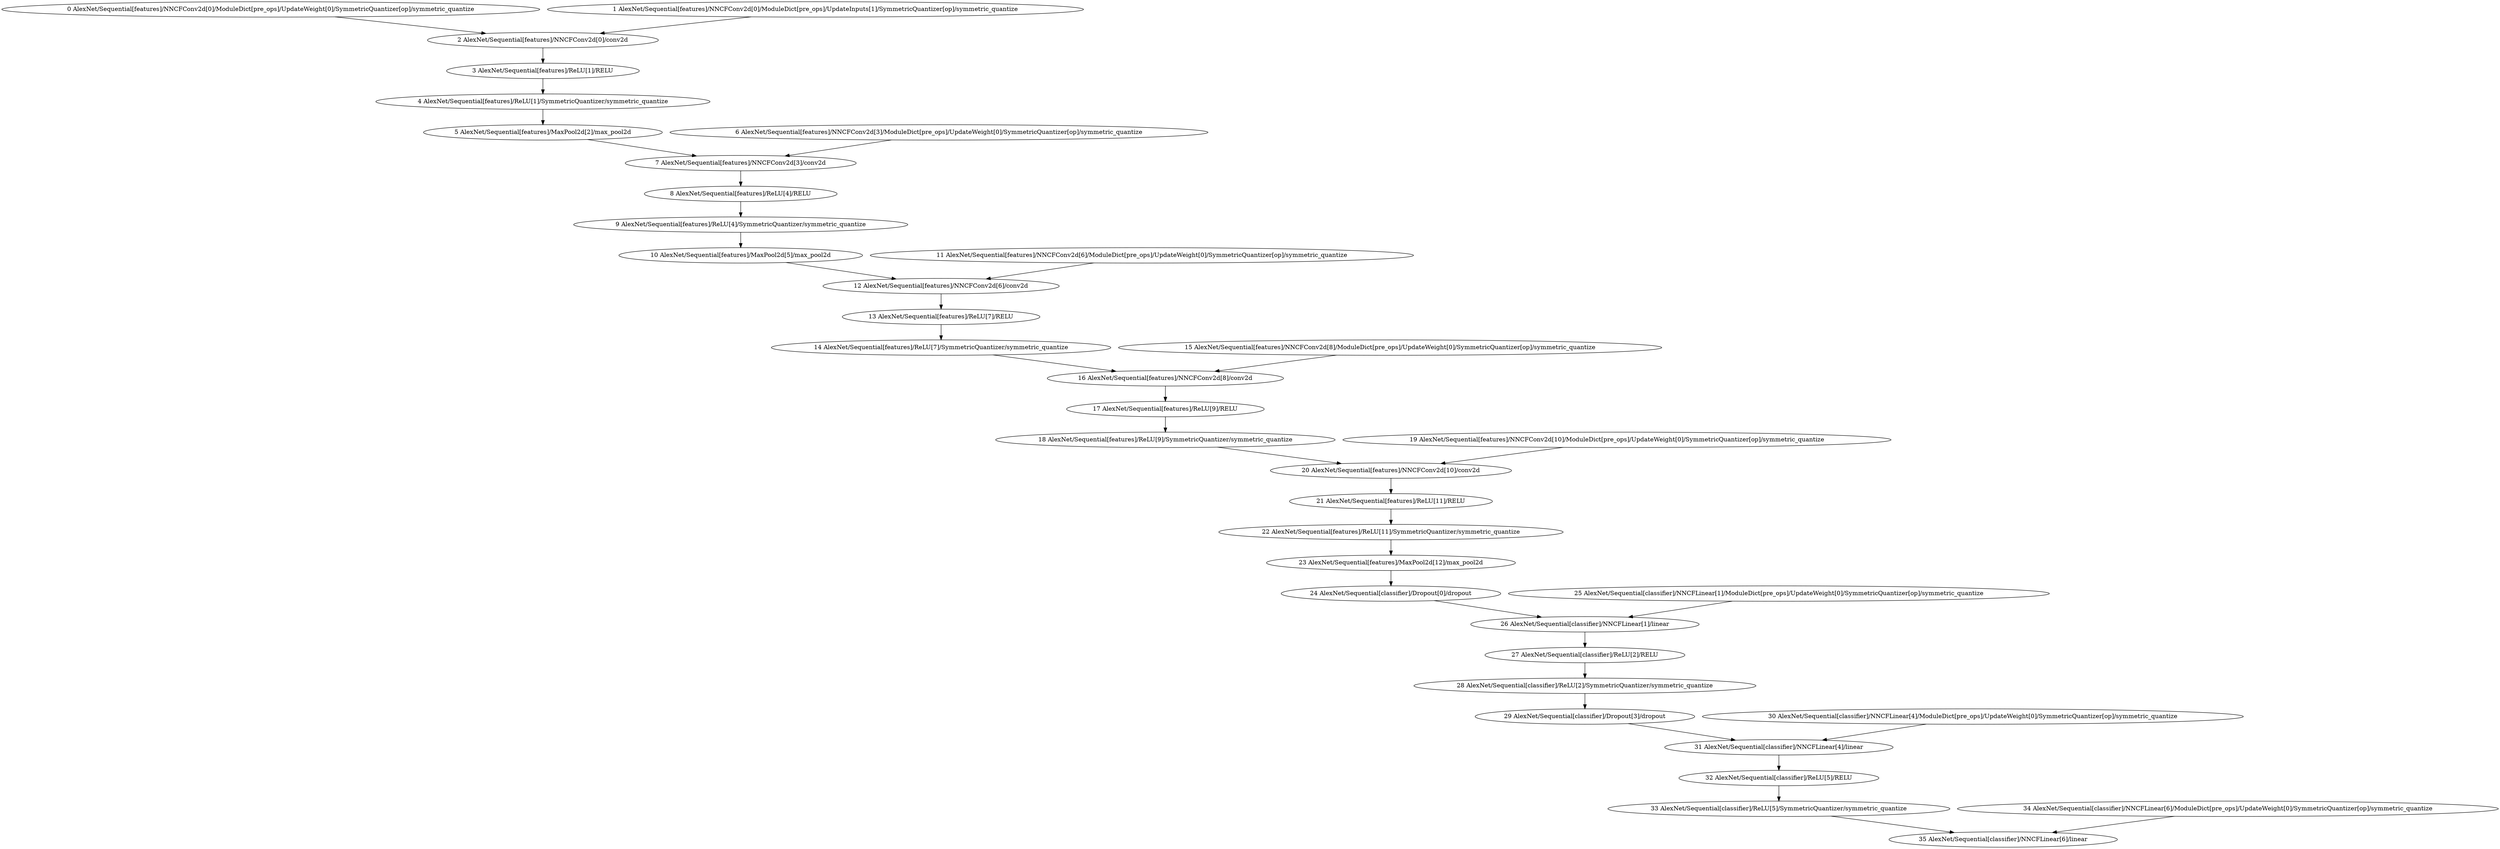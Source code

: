 strict digraph  {
"0 AlexNet/Sequential[features]/NNCFConv2d[0]/ModuleDict[pre_ops]/UpdateWeight[0]/SymmetricQuantizer[op]/symmetric_quantize" [id=0, scope="AlexNet/Sequential[features]/NNCFConv2d[0]/ModuleDict[pre_ops]/UpdateWeight[0]/SymmetricQuantizer[op]", type=symmetric_quantize];
"1 AlexNet/Sequential[features]/NNCFConv2d[0]/ModuleDict[pre_ops]/UpdateInputs[1]/SymmetricQuantizer[op]/symmetric_quantize" [id=1, scope="AlexNet/Sequential[features]/NNCFConv2d[0]/ModuleDict[pre_ops]/UpdateInputs[1]/SymmetricQuantizer[op]", type=symmetric_quantize];
"2 AlexNet/Sequential[features]/NNCFConv2d[0]/conv2d" [id=2, scope="AlexNet/Sequential[features]/NNCFConv2d[0]", type=conv2d];
"3 AlexNet/Sequential[features]/ReLU[1]/RELU" [id=3, scope="AlexNet/Sequential[features]/ReLU[1]", type=RELU];
"4 AlexNet/Sequential[features]/ReLU[1]/SymmetricQuantizer/symmetric_quantize" [id=4, scope="AlexNet/Sequential[features]/ReLU[1]/SymmetricQuantizer", type=symmetric_quantize];
"5 AlexNet/Sequential[features]/MaxPool2d[2]/max_pool2d" [id=5, scope="AlexNet/Sequential[features]/MaxPool2d[2]", type=max_pool2d];
"6 AlexNet/Sequential[features]/NNCFConv2d[3]/ModuleDict[pre_ops]/UpdateWeight[0]/SymmetricQuantizer[op]/symmetric_quantize" [id=6, scope="AlexNet/Sequential[features]/NNCFConv2d[3]/ModuleDict[pre_ops]/UpdateWeight[0]/SymmetricQuantizer[op]", type=symmetric_quantize];
"7 AlexNet/Sequential[features]/NNCFConv2d[3]/conv2d" [id=7, scope="AlexNet/Sequential[features]/NNCFConv2d[3]", type=conv2d];
"8 AlexNet/Sequential[features]/ReLU[4]/RELU" [id=8, scope="AlexNet/Sequential[features]/ReLU[4]", type=RELU];
"9 AlexNet/Sequential[features]/ReLU[4]/SymmetricQuantizer/symmetric_quantize" [id=9, scope="AlexNet/Sequential[features]/ReLU[4]/SymmetricQuantizer", type=symmetric_quantize];
"10 AlexNet/Sequential[features]/MaxPool2d[5]/max_pool2d" [id=10, scope="AlexNet/Sequential[features]/MaxPool2d[5]", type=max_pool2d];
"11 AlexNet/Sequential[features]/NNCFConv2d[6]/ModuleDict[pre_ops]/UpdateWeight[0]/SymmetricQuantizer[op]/symmetric_quantize" [id=11, scope="AlexNet/Sequential[features]/NNCFConv2d[6]/ModuleDict[pre_ops]/UpdateWeight[0]/SymmetricQuantizer[op]", type=symmetric_quantize];
"12 AlexNet/Sequential[features]/NNCFConv2d[6]/conv2d" [id=12, scope="AlexNet/Sequential[features]/NNCFConv2d[6]", type=conv2d];
"13 AlexNet/Sequential[features]/ReLU[7]/RELU" [id=13, scope="AlexNet/Sequential[features]/ReLU[7]", type=RELU];
"14 AlexNet/Sequential[features]/ReLU[7]/SymmetricQuantizer/symmetric_quantize" [id=14, scope="AlexNet/Sequential[features]/ReLU[7]/SymmetricQuantizer", type=symmetric_quantize];
"15 AlexNet/Sequential[features]/NNCFConv2d[8]/ModuleDict[pre_ops]/UpdateWeight[0]/SymmetricQuantizer[op]/symmetric_quantize" [id=15, scope="AlexNet/Sequential[features]/NNCFConv2d[8]/ModuleDict[pre_ops]/UpdateWeight[0]/SymmetricQuantizer[op]", type=symmetric_quantize];
"16 AlexNet/Sequential[features]/NNCFConv2d[8]/conv2d" [id=16, scope="AlexNet/Sequential[features]/NNCFConv2d[8]", type=conv2d];
"17 AlexNet/Sequential[features]/ReLU[9]/RELU" [id=17, scope="AlexNet/Sequential[features]/ReLU[9]", type=RELU];
"18 AlexNet/Sequential[features]/ReLU[9]/SymmetricQuantizer/symmetric_quantize" [id=18, scope="AlexNet/Sequential[features]/ReLU[9]/SymmetricQuantizer", type=symmetric_quantize];
"19 AlexNet/Sequential[features]/NNCFConv2d[10]/ModuleDict[pre_ops]/UpdateWeight[0]/SymmetricQuantizer[op]/symmetric_quantize" [id=19, scope="AlexNet/Sequential[features]/NNCFConv2d[10]/ModuleDict[pre_ops]/UpdateWeight[0]/SymmetricQuantizer[op]", type=symmetric_quantize];
"20 AlexNet/Sequential[features]/NNCFConv2d[10]/conv2d" [id=20, scope="AlexNet/Sequential[features]/NNCFConv2d[10]", type=conv2d];
"21 AlexNet/Sequential[features]/ReLU[11]/RELU" [id=21, scope="AlexNet/Sequential[features]/ReLU[11]", type=RELU];
"22 AlexNet/Sequential[features]/ReLU[11]/SymmetricQuantizer/symmetric_quantize" [id=22, scope="AlexNet/Sequential[features]/ReLU[11]/SymmetricQuantizer", type=symmetric_quantize];
"23 AlexNet/Sequential[features]/MaxPool2d[12]/max_pool2d" [id=23, scope="AlexNet/Sequential[features]/MaxPool2d[12]", type=max_pool2d];
"24 AlexNet/Sequential[classifier]/Dropout[0]/dropout" [id=24, scope="AlexNet/Sequential[classifier]/Dropout[0]", type=dropout];
"25 AlexNet/Sequential[classifier]/NNCFLinear[1]/ModuleDict[pre_ops]/UpdateWeight[0]/SymmetricQuantizer[op]/symmetric_quantize" [id=25, scope="AlexNet/Sequential[classifier]/NNCFLinear[1]/ModuleDict[pre_ops]/UpdateWeight[0]/SymmetricQuantizer[op]", type=symmetric_quantize];
"26 AlexNet/Sequential[classifier]/NNCFLinear[1]/linear" [id=26, scope="AlexNet/Sequential[classifier]/NNCFLinear[1]", type=linear];
"27 AlexNet/Sequential[classifier]/ReLU[2]/RELU" [id=27, scope="AlexNet/Sequential[classifier]/ReLU[2]", type=RELU];
"28 AlexNet/Sequential[classifier]/ReLU[2]/SymmetricQuantizer/symmetric_quantize" [id=28, scope="AlexNet/Sequential[classifier]/ReLU[2]/SymmetricQuantizer", type=symmetric_quantize];
"29 AlexNet/Sequential[classifier]/Dropout[3]/dropout" [id=29, scope="AlexNet/Sequential[classifier]/Dropout[3]", type=dropout];
"30 AlexNet/Sequential[classifier]/NNCFLinear[4]/ModuleDict[pre_ops]/UpdateWeight[0]/SymmetricQuantizer[op]/symmetric_quantize" [id=30, scope="AlexNet/Sequential[classifier]/NNCFLinear[4]/ModuleDict[pre_ops]/UpdateWeight[0]/SymmetricQuantizer[op]", type=symmetric_quantize];
"31 AlexNet/Sequential[classifier]/NNCFLinear[4]/linear" [id=31, scope="AlexNet/Sequential[classifier]/NNCFLinear[4]", type=linear];
"32 AlexNet/Sequential[classifier]/ReLU[5]/RELU" [id=32, scope="AlexNet/Sequential[classifier]/ReLU[5]", type=RELU];
"33 AlexNet/Sequential[classifier]/ReLU[5]/SymmetricQuantizer/symmetric_quantize" [id=33, scope="AlexNet/Sequential[classifier]/ReLU[5]/SymmetricQuantizer", type=symmetric_quantize];
"34 AlexNet/Sequential[classifier]/NNCFLinear[6]/ModuleDict[pre_ops]/UpdateWeight[0]/SymmetricQuantizer[op]/symmetric_quantize" [id=34, scope="AlexNet/Sequential[classifier]/NNCFLinear[6]/ModuleDict[pre_ops]/UpdateWeight[0]/SymmetricQuantizer[op]", type=symmetric_quantize];
"35 AlexNet/Sequential[classifier]/NNCFLinear[6]/linear" [id=35, scope="AlexNet/Sequential[classifier]/NNCFLinear[6]", type=linear];
"0 AlexNet/Sequential[features]/NNCFConv2d[0]/ModuleDict[pre_ops]/UpdateWeight[0]/SymmetricQuantizer[op]/symmetric_quantize" -> "2 AlexNet/Sequential[features]/NNCFConv2d[0]/conv2d";
"1 AlexNet/Sequential[features]/NNCFConv2d[0]/ModuleDict[pre_ops]/UpdateInputs[1]/SymmetricQuantizer[op]/symmetric_quantize" -> "2 AlexNet/Sequential[features]/NNCFConv2d[0]/conv2d";
"2 AlexNet/Sequential[features]/NNCFConv2d[0]/conv2d" -> "3 AlexNet/Sequential[features]/ReLU[1]/RELU";
"3 AlexNet/Sequential[features]/ReLU[1]/RELU" -> "4 AlexNet/Sequential[features]/ReLU[1]/SymmetricQuantizer/symmetric_quantize";
"4 AlexNet/Sequential[features]/ReLU[1]/SymmetricQuantizer/symmetric_quantize" -> "5 AlexNet/Sequential[features]/MaxPool2d[2]/max_pool2d";
"5 AlexNet/Sequential[features]/MaxPool2d[2]/max_pool2d" -> "7 AlexNet/Sequential[features]/NNCFConv2d[3]/conv2d";
"6 AlexNet/Sequential[features]/NNCFConv2d[3]/ModuleDict[pre_ops]/UpdateWeight[0]/SymmetricQuantizer[op]/symmetric_quantize" -> "7 AlexNet/Sequential[features]/NNCFConv2d[3]/conv2d";
"7 AlexNet/Sequential[features]/NNCFConv2d[3]/conv2d" -> "8 AlexNet/Sequential[features]/ReLU[4]/RELU";
"8 AlexNet/Sequential[features]/ReLU[4]/RELU" -> "9 AlexNet/Sequential[features]/ReLU[4]/SymmetricQuantizer/symmetric_quantize";
"9 AlexNet/Sequential[features]/ReLU[4]/SymmetricQuantizer/symmetric_quantize" -> "10 AlexNet/Sequential[features]/MaxPool2d[5]/max_pool2d";
"10 AlexNet/Sequential[features]/MaxPool2d[5]/max_pool2d" -> "12 AlexNet/Sequential[features]/NNCFConv2d[6]/conv2d";
"11 AlexNet/Sequential[features]/NNCFConv2d[6]/ModuleDict[pre_ops]/UpdateWeight[0]/SymmetricQuantizer[op]/symmetric_quantize" -> "12 AlexNet/Sequential[features]/NNCFConv2d[6]/conv2d";
"12 AlexNet/Sequential[features]/NNCFConv2d[6]/conv2d" -> "13 AlexNet/Sequential[features]/ReLU[7]/RELU";
"13 AlexNet/Sequential[features]/ReLU[7]/RELU" -> "14 AlexNet/Sequential[features]/ReLU[7]/SymmetricQuantizer/symmetric_quantize";
"14 AlexNet/Sequential[features]/ReLU[7]/SymmetricQuantizer/symmetric_quantize" -> "16 AlexNet/Sequential[features]/NNCFConv2d[8]/conv2d";
"15 AlexNet/Sequential[features]/NNCFConv2d[8]/ModuleDict[pre_ops]/UpdateWeight[0]/SymmetricQuantizer[op]/symmetric_quantize" -> "16 AlexNet/Sequential[features]/NNCFConv2d[8]/conv2d";
"16 AlexNet/Sequential[features]/NNCFConv2d[8]/conv2d" -> "17 AlexNet/Sequential[features]/ReLU[9]/RELU";
"17 AlexNet/Sequential[features]/ReLU[9]/RELU" -> "18 AlexNet/Sequential[features]/ReLU[9]/SymmetricQuantizer/symmetric_quantize";
"18 AlexNet/Sequential[features]/ReLU[9]/SymmetricQuantizer/symmetric_quantize" -> "20 AlexNet/Sequential[features]/NNCFConv2d[10]/conv2d";
"19 AlexNet/Sequential[features]/NNCFConv2d[10]/ModuleDict[pre_ops]/UpdateWeight[0]/SymmetricQuantizer[op]/symmetric_quantize" -> "20 AlexNet/Sequential[features]/NNCFConv2d[10]/conv2d";
"20 AlexNet/Sequential[features]/NNCFConv2d[10]/conv2d" -> "21 AlexNet/Sequential[features]/ReLU[11]/RELU";
"21 AlexNet/Sequential[features]/ReLU[11]/RELU" -> "22 AlexNet/Sequential[features]/ReLU[11]/SymmetricQuantizer/symmetric_quantize";
"22 AlexNet/Sequential[features]/ReLU[11]/SymmetricQuantizer/symmetric_quantize" -> "23 AlexNet/Sequential[features]/MaxPool2d[12]/max_pool2d";
"23 AlexNet/Sequential[features]/MaxPool2d[12]/max_pool2d" -> "24 AlexNet/Sequential[classifier]/Dropout[0]/dropout";
"24 AlexNet/Sequential[classifier]/Dropout[0]/dropout" -> "26 AlexNet/Sequential[classifier]/NNCFLinear[1]/linear";
"25 AlexNet/Sequential[classifier]/NNCFLinear[1]/ModuleDict[pre_ops]/UpdateWeight[0]/SymmetricQuantizer[op]/symmetric_quantize" -> "26 AlexNet/Sequential[classifier]/NNCFLinear[1]/linear";
"26 AlexNet/Sequential[classifier]/NNCFLinear[1]/linear" -> "27 AlexNet/Sequential[classifier]/ReLU[2]/RELU";
"27 AlexNet/Sequential[classifier]/ReLU[2]/RELU" -> "28 AlexNet/Sequential[classifier]/ReLU[2]/SymmetricQuantizer/symmetric_quantize";
"28 AlexNet/Sequential[classifier]/ReLU[2]/SymmetricQuantizer/symmetric_quantize" -> "29 AlexNet/Sequential[classifier]/Dropout[3]/dropout";
"29 AlexNet/Sequential[classifier]/Dropout[3]/dropout" -> "31 AlexNet/Sequential[classifier]/NNCFLinear[4]/linear";
"30 AlexNet/Sequential[classifier]/NNCFLinear[4]/ModuleDict[pre_ops]/UpdateWeight[0]/SymmetricQuantizer[op]/symmetric_quantize" -> "31 AlexNet/Sequential[classifier]/NNCFLinear[4]/linear";
"31 AlexNet/Sequential[classifier]/NNCFLinear[4]/linear" -> "32 AlexNet/Sequential[classifier]/ReLU[5]/RELU";
"32 AlexNet/Sequential[classifier]/ReLU[5]/RELU" -> "33 AlexNet/Sequential[classifier]/ReLU[5]/SymmetricQuantizer/symmetric_quantize";
"33 AlexNet/Sequential[classifier]/ReLU[5]/SymmetricQuantizer/symmetric_quantize" -> "35 AlexNet/Sequential[classifier]/NNCFLinear[6]/linear";
"34 AlexNet/Sequential[classifier]/NNCFLinear[6]/ModuleDict[pre_ops]/UpdateWeight[0]/SymmetricQuantizer[op]/symmetric_quantize" -> "35 AlexNet/Sequential[classifier]/NNCFLinear[6]/linear";
}
